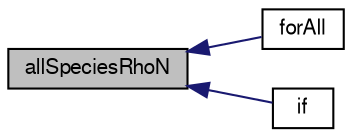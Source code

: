 digraph "allSpeciesRhoN"
{
  bgcolor="transparent";
  edge [fontname="FreeSans",fontsize="10",labelfontname="FreeSans",labelfontsize="10"];
  node [fontname="FreeSans",fontsize="10",shape=record];
  rankdir="LR";
  Node17 [label="allSpeciesRhoN",height=0.2,width=0.4,color="black", fillcolor="grey75", style="filled", fontcolor="black"];
  Node17 -> Node18 [dir="back",color="midnightblue",fontsize="10",style="solid",fontname="FreeSans"];
  Node18 [label="forAll",height=0.2,width=0.4,color="black",URL="$a06413.html#a3aee8c48f7d8ee7ac1e7068df5c2e1c4"];
  Node17 -> Node19 [dir="back",color="midnightblue",fontsize="10",style="solid",fontname="FreeSans"];
  Node19 [label="if",height=0.2,width=0.4,color="black",URL="$a06398.html#aab882996b28b563ab9a77bf09c77c982"];
}
